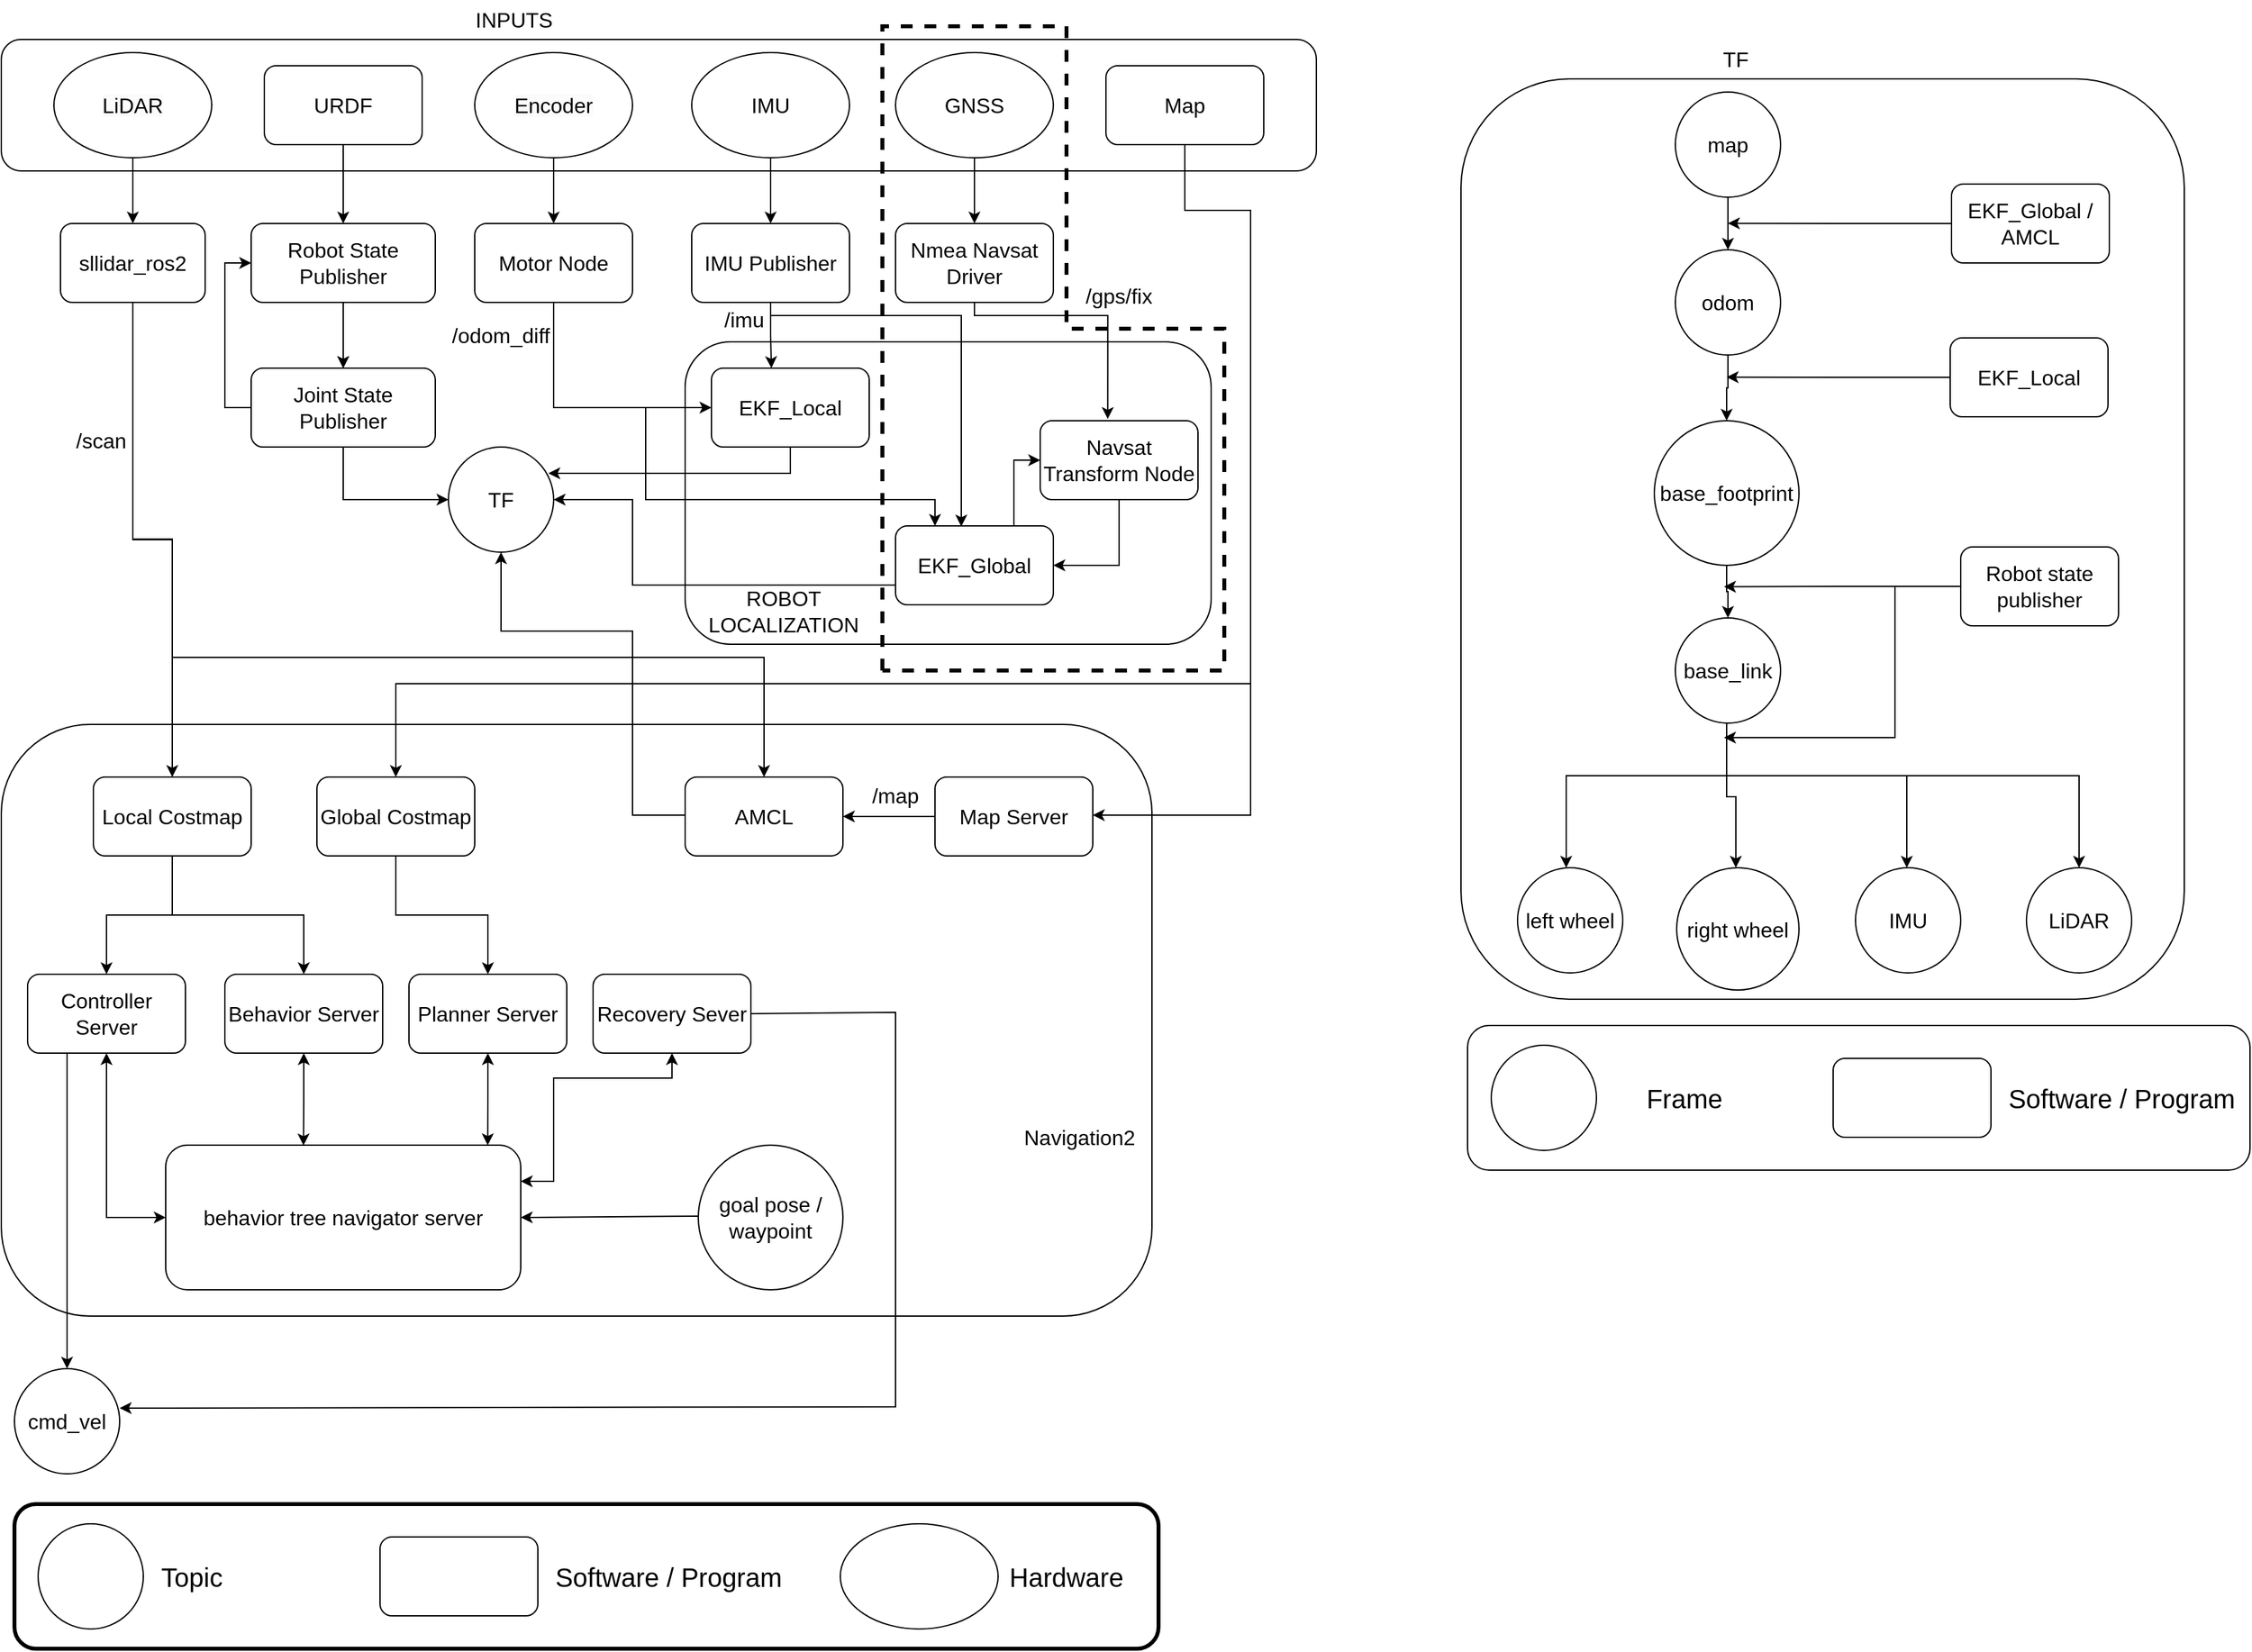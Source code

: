 <mxfile version="26.0.6">
  <diagram name="Page-1" id="9ZxMTc3-ZIYmrqtGS89m">
    <mxGraphModel dx="2924" dy="2244" grid="1" gridSize="10" guides="1" tooltips="1" connect="1" arrows="1" fold="1" page="1" pageScale="1" pageWidth="850" pageHeight="1100" math="0" shadow="0">
      <root>
        <mxCell id="0" />
        <mxCell id="1" parent="0" />
        <mxCell id="K5DJ2QyqGL1iPasBfWRb-60" value="" style="rounded=1;whiteSpace=wrap;html=1;fontSize=16;" parent="1" vertex="1">
          <mxGeometry x="-320" y="-840" width="400" height="230" as="geometry" />
        </mxCell>
        <mxCell id="K5DJ2QyqGL1iPasBfWRb-1" value="" style="rounded=1;whiteSpace=wrap;html=1;fontSize=16;" parent="1" vertex="1">
          <mxGeometry x="-840" y="-1070" width="1000" height="100" as="geometry" />
        </mxCell>
        <mxCell id="K5DJ2QyqGL1iPasBfWRb-70" style="edgeStyle=orthogonalEdgeStyle;rounded=0;orthogonalLoop=1;jettySize=auto;html=1;exitX=0.5;exitY=1;exitDx=0;exitDy=0;entryX=0.5;entryY=0;entryDx=0;entryDy=0;fontSize=16;" parent="1" source="fkIO_1NnW2KMtVDVKhf6-3" target="K5DJ2QyqGL1iPasBfWRb-12" edge="1">
          <mxGeometry relative="1" as="geometry">
            <mxPoint x="-420" y="-990" as="sourcePoint" />
          </mxGeometry>
        </mxCell>
        <mxCell id="K5DJ2QyqGL1iPasBfWRb-5" value="" style="edgeStyle=orthogonalEdgeStyle;rounded=0;orthogonalLoop=1;jettySize=auto;html=1;fontSize=16;exitX=0.5;exitY=1;exitDx=0;exitDy=0;" parent="1" source="fkIO_1NnW2KMtVDVKhf6-2" target="K5DJ2QyqGL1iPasBfWRb-18" edge="1">
          <mxGeometry relative="1" as="geometry">
            <mxPoint x="-255" y="-990" as="sourcePoint" />
          </mxGeometry>
        </mxCell>
        <mxCell id="K5DJ2QyqGL1iPasBfWRb-7" value="" style="edgeStyle=orthogonalEdgeStyle;rounded=0;orthogonalLoop=1;jettySize=auto;html=1;fontSize=16;exitX=0.5;exitY=1;exitDx=0;exitDy=0;" parent="1" source="fkIO_1NnW2KMtVDVKhf6-4" target="K5DJ2QyqGL1iPasBfWRb-24" edge="1">
          <mxGeometry relative="1" as="geometry">
            <mxPoint x="-740" y="-990" as="sourcePoint" />
          </mxGeometry>
        </mxCell>
        <mxCell id="K5DJ2QyqGL1iPasBfWRb-9" value="" style="edgeStyle=orthogonalEdgeStyle;rounded=0;orthogonalLoop=1;jettySize=auto;html=1;fontSize=16;" parent="1" source="K5DJ2QyqGL1iPasBfWRb-10" target="K5DJ2QyqGL1iPasBfWRb-20" edge="1">
          <mxGeometry relative="1" as="geometry" />
        </mxCell>
        <mxCell id="K5DJ2QyqGL1iPasBfWRb-10" value="URDF" style="rounded=1;whiteSpace=wrap;html=1;fontSize=16;" parent="1" vertex="1">
          <mxGeometry x="-640" y="-1050" width="120" height="60" as="geometry" />
        </mxCell>
        <mxCell id="K5DJ2QyqGL1iPasBfWRb-105" style="edgeStyle=orthogonalEdgeStyle;rounded=0;orthogonalLoop=1;jettySize=auto;html=1;exitX=0.5;exitY=1;exitDx=0;exitDy=0;entryX=0;entryY=0.5;entryDx=0;entryDy=0;fontSize=16;" parent="1" source="K5DJ2QyqGL1iPasBfWRb-12" target="K5DJ2QyqGL1iPasBfWRb-14" edge="1">
          <mxGeometry relative="1" as="geometry" />
        </mxCell>
        <mxCell id="K5DJ2QyqGL1iPasBfWRb-106" style="edgeStyle=orthogonalEdgeStyle;rounded=0;orthogonalLoop=1;jettySize=auto;html=1;exitX=0.5;exitY=1;exitDx=0;exitDy=0;entryX=0.25;entryY=0;entryDx=0;entryDy=0;fontSize=16;" parent="1" source="K5DJ2QyqGL1iPasBfWRb-12" target="K5DJ2QyqGL1iPasBfWRb-55" edge="1">
          <mxGeometry relative="1" as="geometry">
            <Array as="points">
              <mxPoint x="-420" y="-790" />
              <mxPoint x="-350" y="-790" />
              <mxPoint x="-350" y="-720" />
              <mxPoint x="-130" y="-720" />
            </Array>
          </mxGeometry>
        </mxCell>
        <mxCell id="K5DJ2QyqGL1iPasBfWRb-12" value="Motor Node" style="whiteSpace=wrap;html=1;rounded=1;fontSize=16;" parent="1" vertex="1">
          <mxGeometry x="-480" y="-930" width="120" height="60" as="geometry" />
        </mxCell>
        <mxCell id="K5DJ2QyqGL1iPasBfWRb-113" style="edgeStyle=orthogonalEdgeStyle;rounded=0;orthogonalLoop=1;jettySize=auto;html=1;exitX=0.5;exitY=1;exitDx=0;exitDy=0;entryX=0.95;entryY=0.25;entryDx=0;entryDy=0;fontSize=16;entryPerimeter=0;" parent="1" source="K5DJ2QyqGL1iPasBfWRb-14" target="fkIO_1NnW2KMtVDVKhf6-6" edge="1">
          <mxGeometry relative="1" as="geometry">
            <mxPoint x="-400" y="-710" as="targetPoint" />
          </mxGeometry>
        </mxCell>
        <mxCell id="K5DJ2QyqGL1iPasBfWRb-14" value="EKF_Local" style="rounded=1;whiteSpace=wrap;html=1;fontSize=16;" parent="1" vertex="1">
          <mxGeometry x="-300" y="-820" width="120" height="60" as="geometry" />
        </mxCell>
        <mxCell id="K5DJ2QyqGL1iPasBfWRb-15" value="INPUTS" style="text;html=1;align=center;verticalAlign=middle;whiteSpace=wrap;rounded=0;fontSize=16;" parent="1" vertex="1">
          <mxGeometry x="-480" y="-1100" width="60" height="30" as="geometry" />
        </mxCell>
        <mxCell id="K5DJ2QyqGL1iPasBfWRb-16" value="ROBOT LOCALIZATION" style="text;html=1;align=center;verticalAlign=middle;whiteSpace=wrap;rounded=0;fontSize=16;" parent="1" vertex="1">
          <mxGeometry x="-330" y="-650" width="170" height="30" as="geometry" />
        </mxCell>
        <mxCell id="K5DJ2QyqGL1iPasBfWRb-103" style="edgeStyle=orthogonalEdgeStyle;rounded=0;orthogonalLoop=1;jettySize=auto;html=1;exitX=0.5;exitY=1;exitDx=0;exitDy=0;entryX=0.419;entryY=0.009;entryDx=0;entryDy=0;fontSize=16;entryPerimeter=0;" parent="1" source="K5DJ2QyqGL1iPasBfWRb-18" target="K5DJ2QyqGL1iPasBfWRb-55" edge="1">
          <mxGeometry relative="1" as="geometry">
            <Array as="points">
              <mxPoint x="-255" y="-860" />
              <mxPoint x="-110" y="-860" />
              <mxPoint x="-110" y="-699" />
            </Array>
          </mxGeometry>
        </mxCell>
        <mxCell id="K5DJ2QyqGL1iPasBfWRb-104" style="edgeStyle=orthogonalEdgeStyle;rounded=0;orthogonalLoop=1;jettySize=auto;html=1;exitX=0.5;exitY=1;exitDx=0;exitDy=0;entryX=0.38;entryY=0;entryDx=0;entryDy=0;entryPerimeter=0;fontSize=16;" parent="1" source="K5DJ2QyqGL1iPasBfWRb-18" target="K5DJ2QyqGL1iPasBfWRb-14" edge="1">
          <mxGeometry relative="1" as="geometry" />
        </mxCell>
        <mxCell id="K5DJ2QyqGL1iPasBfWRb-18" value="IMU Publisher" style="whiteSpace=wrap;html=1;rounded=1;fontSize=16;" parent="1" vertex="1">
          <mxGeometry x="-315" y="-930" width="120" height="60" as="geometry" />
        </mxCell>
        <mxCell id="K5DJ2QyqGL1iPasBfWRb-19" value="" style="edgeStyle=orthogonalEdgeStyle;rounded=0;orthogonalLoop=1;jettySize=auto;html=1;fontSize=16;" parent="1" source="K5DJ2QyqGL1iPasBfWRb-20" target="K5DJ2QyqGL1iPasBfWRb-26" edge="1">
          <mxGeometry relative="1" as="geometry" />
        </mxCell>
        <mxCell id="K5DJ2QyqGL1iPasBfWRb-20" value="Robot State Publisher" style="whiteSpace=wrap;html=1;rounded=1;fontSize=16;" parent="1" vertex="1">
          <mxGeometry x="-650" y="-930" width="140" height="60" as="geometry" />
        </mxCell>
        <mxCell id="K5DJ2QyqGL1iPasBfWRb-21" style="edgeStyle=orthogonalEdgeStyle;rounded=0;orthogonalLoop=1;jettySize=auto;html=1;exitX=0;exitY=0.5;exitDx=0;exitDy=0;entryX=0;entryY=0.5;entryDx=0;entryDy=0;fontSize=16;" parent="1" source="K5DJ2QyqGL1iPasBfWRb-26" target="K5DJ2QyqGL1iPasBfWRb-20" edge="1">
          <mxGeometry relative="1" as="geometry" />
        </mxCell>
        <mxCell id="K5DJ2QyqGL1iPasBfWRb-22" style="edgeStyle=orthogonalEdgeStyle;rounded=0;orthogonalLoop=1;jettySize=auto;html=1;exitX=0.5;exitY=1;exitDx=0;exitDy=0;fontSize=16;" parent="1" source="K5DJ2QyqGL1iPasBfWRb-26" target="K5DJ2QyqGL1iPasBfWRb-26" edge="1">
          <mxGeometry relative="1" as="geometry" />
        </mxCell>
        <mxCell id="K5DJ2QyqGL1iPasBfWRb-24" value="sllidar_ros2" style="whiteSpace=wrap;html=1;rounded=1;fontSize=16;" parent="1" vertex="1">
          <mxGeometry x="-795" y="-930" width="110" height="60" as="geometry" />
        </mxCell>
        <mxCell id="K5DJ2QyqGL1iPasBfWRb-25" value="" style="edgeStyle=orthogonalEdgeStyle;rounded=0;orthogonalLoop=1;jettySize=auto;html=1;entryX=0.5;entryY=0;entryDx=0;entryDy=0;fontSize=16;" parent="1" source="K5DJ2QyqGL1iPasBfWRb-20" target="K5DJ2QyqGL1iPasBfWRb-26" edge="1">
          <mxGeometry relative="1" as="geometry">
            <mxPoint x="-640" y="-900" as="sourcePoint" />
            <mxPoint x="-350" y="-740" as="targetPoint" />
          </mxGeometry>
        </mxCell>
        <mxCell id="K5DJ2QyqGL1iPasBfWRb-112" style="edgeStyle=orthogonalEdgeStyle;rounded=0;orthogonalLoop=1;jettySize=auto;html=1;exitX=0.5;exitY=1;exitDx=0;exitDy=0;entryX=0;entryY=0.5;entryDx=0;entryDy=0;fontSize=16;" parent="1" source="K5DJ2QyqGL1iPasBfWRb-26" target="fkIO_1NnW2KMtVDVKhf6-6" edge="1">
          <mxGeometry relative="1" as="geometry">
            <mxPoint x="-520" y="-710" as="targetPoint" />
          </mxGeometry>
        </mxCell>
        <mxCell id="K5DJ2QyqGL1iPasBfWRb-26" value="Joint State Publisher" style="whiteSpace=wrap;html=1;rounded=1;fontSize=16;" parent="1" vertex="1">
          <mxGeometry x="-650" y="-820" width="140" height="60" as="geometry" />
        </mxCell>
        <mxCell id="K5DJ2QyqGL1iPasBfWRb-59" style="edgeStyle=orthogonalEdgeStyle;rounded=0;orthogonalLoop=1;jettySize=auto;html=1;exitX=0.5;exitY=1;exitDx=0;exitDy=0;entryX=0.5;entryY=0;entryDx=0;entryDy=0;fontSize=16;" parent="1" source="fkIO_1NnW2KMtVDVKhf6-1" target="K5DJ2QyqGL1iPasBfWRb-53" edge="1">
          <mxGeometry relative="1" as="geometry">
            <mxPoint x="-100" y="-990" as="sourcePoint" />
          </mxGeometry>
        </mxCell>
        <mxCell id="K5DJ2QyqGL1iPasBfWRb-102" style="edgeStyle=orthogonalEdgeStyle;rounded=0;orthogonalLoop=1;jettySize=auto;html=1;exitX=0.5;exitY=1;exitDx=0;exitDy=0;entryX=0.428;entryY=-0.022;entryDx=0;entryDy=0;fontSize=16;entryPerimeter=0;" parent="1" source="K5DJ2QyqGL1iPasBfWRb-53" target="K5DJ2QyqGL1iPasBfWRb-54" edge="1">
          <mxGeometry relative="1" as="geometry">
            <Array as="points">
              <mxPoint x="-100" y="-860" />
              <mxPoint x="1" y="-860" />
            </Array>
          </mxGeometry>
        </mxCell>
        <mxCell id="K5DJ2QyqGL1iPasBfWRb-53" value="Nmea Navsat Driver" style="rounded=1;whiteSpace=wrap;html=1;fontSize=16;" parent="1" vertex="1">
          <mxGeometry x="-160" y="-930" width="120" height="60" as="geometry" />
        </mxCell>
        <mxCell id="K5DJ2QyqGL1iPasBfWRb-63" style="edgeStyle=orthogonalEdgeStyle;rounded=0;orthogonalLoop=1;jettySize=auto;html=1;exitX=0.5;exitY=1;exitDx=0;exitDy=0;entryX=1;entryY=0.5;entryDx=0;entryDy=0;fontSize=16;" parent="1" source="K5DJ2QyqGL1iPasBfWRb-54" target="K5DJ2QyqGL1iPasBfWRb-55" edge="1">
          <mxGeometry relative="1" as="geometry" />
        </mxCell>
        <mxCell id="K5DJ2QyqGL1iPasBfWRb-54" value="Navsat Transform Node" style="rounded=1;whiteSpace=wrap;html=1;fontSize=16;" parent="1" vertex="1">
          <mxGeometry x="-50" y="-780" width="120" height="60" as="geometry" />
        </mxCell>
        <mxCell id="K5DJ2QyqGL1iPasBfWRb-67" style="edgeStyle=orthogonalEdgeStyle;rounded=0;orthogonalLoop=1;jettySize=auto;html=1;exitX=0.75;exitY=0;exitDx=0;exitDy=0;entryX=0;entryY=0.5;entryDx=0;entryDy=0;fontSize=16;" parent="1" source="K5DJ2QyqGL1iPasBfWRb-55" target="K5DJ2QyqGL1iPasBfWRb-54" edge="1">
          <mxGeometry relative="1" as="geometry" />
        </mxCell>
        <mxCell id="K5DJ2QyqGL1iPasBfWRb-145" style="edgeStyle=orthogonalEdgeStyle;rounded=0;orthogonalLoop=1;jettySize=auto;html=1;exitX=0;exitY=0.75;exitDx=0;exitDy=0;entryX=1;entryY=0.5;entryDx=0;entryDy=0;" parent="1" source="K5DJ2QyqGL1iPasBfWRb-55" target="fkIO_1NnW2KMtVDVKhf6-6" edge="1">
          <mxGeometry relative="1" as="geometry">
            <mxPoint x="-400" y="-695" as="targetPoint" />
            <Array as="points">
              <mxPoint x="-360" y="-655" />
              <mxPoint x="-360" y="-720" />
            </Array>
          </mxGeometry>
        </mxCell>
        <mxCell id="K5DJ2QyqGL1iPasBfWRb-55" value="EKF_Global" style="rounded=1;whiteSpace=wrap;html=1;fontSize=16;" parent="1" vertex="1">
          <mxGeometry x="-160" y="-700" width="120" height="60" as="geometry" />
        </mxCell>
        <mxCell id="K5DJ2QyqGL1iPasBfWRb-84" value="" style="rounded=1;whiteSpace=wrap;html=1;fontSize=16;" parent="1" vertex="1">
          <mxGeometry x="-840" y="-549" width="875" height="450" as="geometry" />
        </mxCell>
        <mxCell id="K5DJ2QyqGL1iPasBfWRb-85" value="" style="rounded=1;whiteSpace=wrap;html=1;fontSize=16;" parent="1" vertex="1">
          <mxGeometry x="270" y="-1040" width="550" height="700" as="geometry" />
        </mxCell>
        <mxCell id="K5DJ2QyqGL1iPasBfWRb-86" value="TF" style="text;html=1;align=center;verticalAlign=middle;whiteSpace=wrap;rounded=0;fontSize=16;" parent="1" vertex="1">
          <mxGeometry x="449" y="-1070" width="60" height="30" as="geometry" />
        </mxCell>
        <mxCell id="K5DJ2QyqGL1iPasBfWRb-87" value="" style="edgeStyle=orthogonalEdgeStyle;rounded=0;orthogonalLoop=1;jettySize=auto;html=1;fontSize=16;fillColor=#f8cecc;strokeColor=default;strokeWidth=1;exitX=0.5;exitY=1;exitDx=0;exitDy=0;entryX=0.5;entryY=0;entryDx=0;entryDy=0;" parent="1" source="fkIO_1NnW2KMtVDVKhf6-38" target="fkIO_1NnW2KMtVDVKhf6-44" edge="1">
          <mxGeometry relative="1" as="geometry">
            <mxPoint x="472" y="-970" as="sourcePoint" />
            <mxPoint x="472" y="-890" as="targetPoint" />
          </mxGeometry>
        </mxCell>
        <mxCell id="K5DJ2QyqGL1iPasBfWRb-89" value="" style="edgeStyle=orthogonalEdgeStyle;rounded=0;orthogonalLoop=1;jettySize=auto;html=1;fontSize=16;exitX=0.5;exitY=1;exitDx=0;exitDy=0;entryX=0.5;entryY=0;entryDx=0;entryDy=0;" parent="1" source="fkIO_1NnW2KMtVDVKhf6-44" target="fkIO_1NnW2KMtVDVKhf6-43" edge="1">
          <mxGeometry relative="1" as="geometry">
            <mxPoint x="472" y="-830" as="sourcePoint" />
            <mxPoint x="472" y="-750" as="targetPoint" />
          </mxGeometry>
        </mxCell>
        <mxCell id="K5DJ2QyqGL1iPasBfWRb-91" value="" style="edgeStyle=orthogonalEdgeStyle;rounded=0;orthogonalLoop=1;jettySize=auto;html=1;fontSize=16;exitX=0.5;exitY=1;exitDx=0;exitDy=0;" parent="1" source="fkIO_1NnW2KMtVDVKhf6-43" target="fkIO_1NnW2KMtVDVKhf6-42" edge="1">
          <mxGeometry relative="1" as="geometry">
            <mxPoint x="472" y="-690" as="sourcePoint" />
            <mxPoint x="472" y="-610" as="targetPoint" />
          </mxGeometry>
        </mxCell>
        <mxCell id="K5DJ2QyqGL1iPasBfWRb-93" style="edgeStyle=orthogonalEdgeStyle;rounded=0;orthogonalLoop=1;jettySize=auto;html=1;exitX=0.5;exitY=1;exitDx=0;exitDy=0;entryX=0.5;entryY=0;entryDx=0;entryDy=0;fontSize=16;" parent="1" edge="1">
          <mxGeometry relative="1" as="geometry">
            <mxPoint x="472" y="-550" as="sourcePoint" />
            <mxPoint x="479" y="-440" as="targetPoint" />
            <Array as="points">
              <mxPoint x="472" y="-494" />
              <mxPoint x="479" y="-494" />
            </Array>
          </mxGeometry>
        </mxCell>
        <mxCell id="K5DJ2QyqGL1iPasBfWRb-94" style="edgeStyle=orthogonalEdgeStyle;rounded=0;orthogonalLoop=1;jettySize=auto;html=1;exitX=0.5;exitY=1;exitDx=0;exitDy=0;entryX=0.5;entryY=0;entryDx=0;entryDy=0;fontSize=16;" parent="1" edge="1">
          <mxGeometry relative="1" as="geometry">
            <mxPoint x="472" y="-550" as="sourcePoint" />
            <mxPoint x="350" y="-440" as="targetPoint" />
            <Array as="points">
              <mxPoint x="472" y="-510" />
              <mxPoint x="350" y="-510" />
            </Array>
          </mxGeometry>
        </mxCell>
        <mxCell id="K5DJ2QyqGL1iPasBfWRb-95" style="edgeStyle=orthogonalEdgeStyle;rounded=0;orthogonalLoop=1;jettySize=auto;html=1;exitX=0.5;exitY=1;exitDx=0;exitDy=0;entryX=0.5;entryY=0;entryDx=0;entryDy=0;fontSize=16;" parent="1" edge="1">
          <mxGeometry relative="1" as="geometry">
            <mxPoint x="472" y="-550" as="sourcePoint" />
            <mxPoint x="609" y="-440" as="targetPoint" />
            <Array as="points">
              <mxPoint x="472" y="-510" />
              <mxPoint x="609" y="-510" />
            </Array>
          </mxGeometry>
        </mxCell>
        <mxCell id="K5DJ2QyqGL1iPasBfWRb-96" style="edgeStyle=orthogonalEdgeStyle;rounded=0;orthogonalLoop=1;jettySize=auto;html=1;exitX=0.5;exitY=1;exitDx=0;exitDy=0;entryX=0.5;entryY=0;entryDx=0;entryDy=0;fontSize=16;" parent="1" edge="1">
          <mxGeometry relative="1" as="geometry">
            <mxPoint x="472" y="-550" as="sourcePoint" />
            <mxPoint x="740" y="-440" as="targetPoint" />
            <Array as="points">
              <mxPoint x="472" y="-510" />
              <mxPoint x="740" y="-510" />
            </Array>
          </mxGeometry>
        </mxCell>
        <mxCell id="K5DJ2QyqGL1iPasBfWRb-132" style="edgeStyle=orthogonalEdgeStyle;rounded=0;orthogonalLoop=1;jettySize=auto;html=1;exitX=0.5;exitY=1;exitDx=0;exitDy=0;entryX=0.5;entryY=0;entryDx=0;entryDy=0;" parent="1" source="K5DJ2QyqGL1iPasBfWRb-117" target="K5DJ2QyqGL1iPasBfWRb-125" edge="1">
          <mxGeometry relative="1" as="geometry" />
        </mxCell>
        <mxCell id="K5DJ2QyqGL1iPasBfWRb-117" value="Global Costmap" style="rounded=1;whiteSpace=wrap;html=1;fontSize=16;" parent="1" vertex="1">
          <mxGeometry x="-600" y="-509" width="120" height="60" as="geometry" />
        </mxCell>
        <mxCell id="K5DJ2QyqGL1iPasBfWRb-130" style="edgeStyle=orthogonalEdgeStyle;rounded=0;orthogonalLoop=1;jettySize=auto;html=1;exitX=0.5;exitY=1;exitDx=0;exitDy=0;entryX=0.5;entryY=0;entryDx=0;entryDy=0;" parent="1" source="K5DJ2QyqGL1iPasBfWRb-118" target="K5DJ2QyqGL1iPasBfWRb-127" edge="1">
          <mxGeometry relative="1" as="geometry" />
        </mxCell>
        <mxCell id="K5DJ2QyqGL1iPasBfWRb-131" style="edgeStyle=orthogonalEdgeStyle;rounded=0;orthogonalLoop=1;jettySize=auto;html=1;exitX=0.5;exitY=1;exitDx=0;exitDy=0;entryX=0.5;entryY=0;entryDx=0;entryDy=0;" parent="1" source="K5DJ2QyqGL1iPasBfWRb-118" target="K5DJ2QyqGL1iPasBfWRb-126" edge="1">
          <mxGeometry relative="1" as="geometry" />
        </mxCell>
        <mxCell id="K5DJ2QyqGL1iPasBfWRb-118" value="Local Costmap" style="rounded=1;whiteSpace=wrap;html=1;fontSize=16;" parent="1" vertex="1">
          <mxGeometry x="-770" y="-509" width="120" height="60" as="geometry" />
        </mxCell>
        <mxCell id="K5DJ2QyqGL1iPasBfWRb-120" style="edgeStyle=orthogonalEdgeStyle;rounded=0;orthogonalLoop=1;jettySize=auto;html=1;exitX=0.5;exitY=1;exitDx=0;exitDy=0;entryX=0.5;entryY=0;entryDx=0;entryDy=0;fontSize=16;" parent="1" source="K5DJ2QyqGL1iPasBfWRb-119" target="K5DJ2QyqGL1iPasBfWRb-117" edge="1">
          <mxGeometry relative="1" as="geometry">
            <Array as="points">
              <mxPoint x="60" y="-940" />
              <mxPoint x="110" y="-940" />
              <mxPoint x="110" y="-580" />
              <mxPoint x="-540" y="-580" />
            </Array>
          </mxGeometry>
        </mxCell>
        <mxCell id="K5DJ2QyqGL1iPasBfWRb-141" style="edgeStyle=orthogonalEdgeStyle;rounded=0;orthogonalLoop=1;jettySize=auto;html=1;exitX=0.5;exitY=1;exitDx=0;exitDy=0;" parent="1" source="K5DJ2QyqGL1iPasBfWRb-119" target="fkIO_1NnW2KMtVDVKhf6-12" edge="1">
          <mxGeometry relative="1" as="geometry">
            <Array as="points">
              <mxPoint x="60" y="-940" />
              <mxPoint x="110" y="-940" />
              <mxPoint x="110" y="-480" />
            </Array>
            <mxPoint x="-50" y="-480" as="targetPoint" />
          </mxGeometry>
        </mxCell>
        <mxCell id="K5DJ2QyqGL1iPasBfWRb-119" value="Map" style="rounded=1;whiteSpace=wrap;html=1;fontSize=16;" parent="1" vertex="1">
          <mxGeometry y="-1050" width="120" height="60" as="geometry" />
        </mxCell>
        <mxCell id="K5DJ2QyqGL1iPasBfWRb-23" style="edgeStyle=orthogonalEdgeStyle;rounded=0;orthogonalLoop=1;jettySize=auto;html=1;exitX=0.5;exitY=1;exitDx=0;exitDy=0;entryX=0.5;entryY=0;entryDx=0;entryDy=0;fontSize=16;" parent="1" source="K5DJ2QyqGL1iPasBfWRb-24" target="K5DJ2QyqGL1iPasBfWRb-118" edge="1">
          <mxGeometry relative="1" as="geometry">
            <mxPoint x="-740" y="-710" as="targetPoint" />
          </mxGeometry>
        </mxCell>
        <mxCell id="K5DJ2QyqGL1iPasBfWRb-139" style="edgeStyle=orthogonalEdgeStyle;rounded=0;orthogonalLoop=1;jettySize=auto;html=1;exitX=0;exitY=0.5;exitDx=0;exitDy=0;entryX=1;entryY=0.5;entryDx=0;entryDy=0;" parent="1" target="K5DJ2QyqGL1iPasBfWRb-128" edge="1">
          <mxGeometry relative="1" as="geometry">
            <mxPoint x="-310" y="-175" as="sourcePoint" />
          </mxGeometry>
        </mxCell>
        <mxCell id="K5DJ2QyqGL1iPasBfWRb-136" style="edgeStyle=orthogonalEdgeStyle;rounded=0;orthogonalLoop=1;jettySize=auto;html=1;exitX=0.5;exitY=1;exitDx=0;exitDy=0;entryX=1;entryY=0.25;entryDx=0;entryDy=0;startArrow=classic;startFill=1;" parent="1" source="K5DJ2QyqGL1iPasBfWRb-124" target="K5DJ2QyqGL1iPasBfWRb-128" edge="1">
          <mxGeometry relative="1" as="geometry">
            <Array as="points">
              <mxPoint x="-330" y="-280" />
              <mxPoint x="-420" y="-280" />
              <mxPoint x="-420" y="-202" />
            </Array>
          </mxGeometry>
        </mxCell>
        <mxCell id="K5DJ2QyqGL1iPasBfWRb-124" value="Recovery Sever" style="rounded=1;whiteSpace=wrap;html=1;fontSize=16;" parent="1" vertex="1">
          <mxGeometry x="-390" y="-359" width="120" height="60" as="geometry" />
        </mxCell>
        <mxCell id="K5DJ2QyqGL1iPasBfWRb-133" style="edgeStyle=orthogonalEdgeStyle;rounded=0;orthogonalLoop=1;jettySize=auto;html=1;exitX=0.5;exitY=1;exitDx=0;exitDy=0;entryX=0.907;entryY=0.001;entryDx=0;entryDy=0;entryPerimeter=0;startArrow=classic;startFill=1;" parent="1" source="K5DJ2QyqGL1iPasBfWRb-125" target="K5DJ2QyqGL1iPasBfWRb-128" edge="1">
          <mxGeometry relative="1" as="geometry" />
        </mxCell>
        <mxCell id="K5DJ2QyqGL1iPasBfWRb-125" value="Planner S&lt;span style=&quot;background-color: transparent; color: light-dark(rgb(0, 0, 0), rgb(255, 255, 255));&quot;&gt;erver&lt;/span&gt;" style="rounded=1;whiteSpace=wrap;html=1;fontSize=16;" parent="1" vertex="1">
          <mxGeometry x="-530" y="-359" width="120" height="60" as="geometry" />
        </mxCell>
        <mxCell id="K5DJ2QyqGL1iPasBfWRb-134" style="edgeStyle=orthogonalEdgeStyle;rounded=0;orthogonalLoop=1;jettySize=auto;html=1;exitX=0.5;exitY=1;exitDx=0;exitDy=0;entryX=0.388;entryY=0.002;entryDx=0;entryDy=0;entryPerimeter=0;startArrow=classic;startFill=1;" parent="1" source="K5DJ2QyqGL1iPasBfWRb-126" target="K5DJ2QyqGL1iPasBfWRb-128" edge="1">
          <mxGeometry relative="1" as="geometry" />
        </mxCell>
        <mxCell id="K5DJ2QyqGL1iPasBfWRb-126" value="Behavior Server" style="rounded=1;whiteSpace=wrap;html=1;fontSize=16;" parent="1" vertex="1">
          <mxGeometry x="-670" y="-359" width="120" height="60" as="geometry" />
        </mxCell>
        <mxCell id="K5DJ2QyqGL1iPasBfWRb-135" style="edgeStyle=orthogonalEdgeStyle;rounded=0;orthogonalLoop=1;jettySize=auto;html=1;exitX=0.5;exitY=1;exitDx=0;exitDy=0;entryX=0;entryY=0.5;entryDx=0;entryDy=0;startArrow=classic;startFill=1;" parent="1" source="K5DJ2QyqGL1iPasBfWRb-127" target="K5DJ2QyqGL1iPasBfWRb-128" edge="1">
          <mxGeometry relative="1" as="geometry" />
        </mxCell>
        <mxCell id="K5DJ2QyqGL1iPasBfWRb-138" style="edgeStyle=orthogonalEdgeStyle;rounded=0;orthogonalLoop=1;jettySize=auto;html=1;exitX=0.25;exitY=1;exitDx=0;exitDy=0;entryX=0.5;entryY=0;entryDx=0;entryDy=0;" parent="1" source="K5DJ2QyqGL1iPasBfWRb-127" target="fkIO_1NnW2KMtVDVKhf6-5" edge="1">
          <mxGeometry relative="1" as="geometry">
            <Array as="points" />
            <mxPoint x="-790" y="-60" as="targetPoint" />
          </mxGeometry>
        </mxCell>
        <mxCell id="K5DJ2QyqGL1iPasBfWRb-127" value="Controller Server" style="rounded=1;whiteSpace=wrap;html=1;fontSize=16;" parent="1" vertex="1">
          <mxGeometry x="-820" y="-359" width="120" height="60" as="geometry" />
        </mxCell>
        <mxCell id="K5DJ2QyqGL1iPasBfWRb-128" value="behavior tree navigator server" style="rounded=1;whiteSpace=wrap;html=1;fontSize=16;" parent="1" vertex="1">
          <mxGeometry x="-715" y="-229" width="270" height="110" as="geometry" />
        </mxCell>
        <mxCell id="K5DJ2QyqGL1iPasBfWRb-143" style="edgeStyle=orthogonalEdgeStyle;rounded=0;orthogonalLoop=1;jettySize=auto;html=1;exitX=0;exitY=0.5;exitDx=0;exitDy=0;entryX=0.5;entryY=1;entryDx=0;entryDy=0;strokeColor=default;strokeWidth=1;" parent="1" source="K5DJ2QyqGL1iPasBfWRb-140" target="fkIO_1NnW2KMtVDVKhf6-6" edge="1">
          <mxGeometry relative="1" as="geometry">
            <Array as="points">
              <mxPoint x="-360" y="-480" />
              <mxPoint x="-360" y="-620" />
              <mxPoint x="-460" y="-620" />
            </Array>
            <mxPoint x="-460" y="-680" as="targetPoint" />
          </mxGeometry>
        </mxCell>
        <mxCell id="K5DJ2QyqGL1iPasBfWRb-140" value="AMCL" style="rounded=1;whiteSpace=wrap;html=1;fontSize=16;" parent="1" vertex="1">
          <mxGeometry x="-320" y="-509" width="120" height="60" as="geometry" />
        </mxCell>
        <mxCell id="K5DJ2QyqGL1iPasBfWRb-142" style="edgeStyle=orthogonalEdgeStyle;rounded=0;orthogonalLoop=1;jettySize=auto;html=1;exitX=0.5;exitY=1;exitDx=0;exitDy=0;entryX=0.5;entryY=0;entryDx=0;entryDy=0;" parent="1" source="K5DJ2QyqGL1iPasBfWRb-24" target="K5DJ2QyqGL1iPasBfWRb-140" edge="1">
          <mxGeometry relative="1" as="geometry">
            <Array as="points">
              <mxPoint x="-740" y="-690" />
              <mxPoint x="-710" y="-690" />
              <mxPoint x="-710" y="-600" />
              <mxPoint x="-260" y="-600" />
            </Array>
          </mxGeometry>
        </mxCell>
        <mxCell id="K5DJ2QyqGL1iPasBfWRb-146" value="" style="endArrow=none;dashed=1;html=1;rounded=0;strokeWidth=3;" parent="1" edge="1">
          <mxGeometry width="50" height="50" relative="1" as="geometry">
            <mxPoint x="-170" y="-590" as="sourcePoint" />
            <mxPoint x="-170" y="-590" as="targetPoint" />
            <Array as="points">
              <mxPoint x="-170" y="-740" />
              <mxPoint x="-170" y="-1080" />
              <mxPoint x="-30" y="-1080" />
              <mxPoint x="-30" y="-850" />
              <mxPoint x="90" y="-850" />
              <mxPoint x="90" y="-590" />
            </Array>
          </mxGeometry>
        </mxCell>
        <mxCell id="5oHQnFIC7V8zJsHM4A3x-1" style="edgeStyle=orthogonalEdgeStyle;rounded=0;orthogonalLoop=1;jettySize=auto;html=1;exitX=0;exitY=0.5;exitDx=0;exitDy=0;" parent="1" source="K5DJ2QyqGL1iPasBfWRb-147" edge="1">
          <mxGeometry relative="1" as="geometry">
            <mxPoint x="473" y="-930.143" as="targetPoint" />
          </mxGeometry>
        </mxCell>
        <mxCell id="K5DJ2QyqGL1iPasBfWRb-147" value="EKF_Global /&lt;div&gt;AMCL&lt;/div&gt;" style="rounded=1;whiteSpace=wrap;html=1;fontSize=16;" parent="1" vertex="1">
          <mxGeometry x="643" y="-960" width="120" height="60" as="geometry" />
        </mxCell>
        <mxCell id="5oHQnFIC7V8zJsHM4A3x-2" style="edgeStyle=orthogonalEdgeStyle;rounded=0;orthogonalLoop=1;jettySize=auto;html=1;exitX=0;exitY=0.5;exitDx=0;exitDy=0;" parent="1" source="K5DJ2QyqGL1iPasBfWRb-148" edge="1">
          <mxGeometry relative="1" as="geometry">
            <mxPoint x="472" y="-813.143" as="targetPoint" />
          </mxGeometry>
        </mxCell>
        <mxCell id="K5DJ2QyqGL1iPasBfWRb-148" value="EKF_Local" style="rounded=1;whiteSpace=wrap;html=1;fontSize=16;" parent="1" vertex="1">
          <mxGeometry x="642" y="-843" width="120" height="60" as="geometry" />
        </mxCell>
        <mxCell id="K5DJ2QyqGL1iPasBfWRb-153" style="edgeStyle=orthogonalEdgeStyle;rounded=0;orthogonalLoop=1;jettySize=auto;html=1;exitX=0;exitY=0.5;exitDx=0;exitDy=0;" parent="1" source="K5DJ2QyqGL1iPasBfWRb-149" edge="1">
          <mxGeometry relative="1" as="geometry">
            <mxPoint x="470" y="-653.75" as="targetPoint" />
          </mxGeometry>
        </mxCell>
        <mxCell id="K5DJ2QyqGL1iPasBfWRb-154" style="edgeStyle=orthogonalEdgeStyle;rounded=0;orthogonalLoop=1;jettySize=auto;html=1;exitX=0;exitY=0.5;exitDx=0;exitDy=0;" parent="1" source="K5DJ2QyqGL1iPasBfWRb-149" edge="1">
          <mxGeometry relative="1" as="geometry">
            <mxPoint x="470" y="-539.0" as="targetPoint" />
            <Array as="points">
              <mxPoint x="600" y="-654" />
              <mxPoint x="600" y="-539" />
            </Array>
          </mxGeometry>
        </mxCell>
        <mxCell id="K5DJ2QyqGL1iPasBfWRb-149" value="Robot state publisher" style="rounded=1;whiteSpace=wrap;html=1;fontSize=16;" parent="1" vertex="1">
          <mxGeometry x="650" y="-684" width="120" height="60" as="geometry" />
        </mxCell>
        <mxCell id="Lqi8G9-BFTlNfhmi8exw-1" value="" style="endArrow=classic;html=1;rounded=0;exitX=1;exitY=0.5;exitDx=0;exitDy=0;entryX=1;entryY=0.375;entryDx=0;entryDy=0;entryPerimeter=0;" parent="1" source="K5DJ2QyqGL1iPasBfWRb-124" target="fkIO_1NnW2KMtVDVKhf6-5" edge="1">
          <mxGeometry width="50" height="50" relative="1" as="geometry">
            <mxPoint x="-30" y="-490" as="sourcePoint" />
            <mxPoint x="-730" y="-30" as="targetPoint" />
            <Array as="points">
              <mxPoint x="-160" y="-330" />
              <mxPoint x="-160" y="-30" />
            </Array>
          </mxGeometry>
        </mxCell>
        <mxCell id="Lqi8G9-BFTlNfhmi8exw-2" value="&lt;font style=&quot;font-size: 16px;&quot;&gt;Navigation2&lt;/font&gt;" style="text;html=1;align=center;verticalAlign=middle;whiteSpace=wrap;rounded=0;" parent="1" vertex="1">
          <mxGeometry x="-50" y="-250" width="60" height="30" as="geometry" />
        </mxCell>
        <mxCell id="fkIO_1NnW2KMtVDVKhf6-1" value="&lt;span style=&quot;font-size: 16px;&quot;&gt;GNSS&lt;/span&gt;" style="ellipse;whiteSpace=wrap;html=1;" parent="1" vertex="1">
          <mxGeometry x="-160" y="-1060" width="120" height="80" as="geometry" />
        </mxCell>
        <mxCell id="fkIO_1NnW2KMtVDVKhf6-2" value="&lt;span style=&quot;font-size: 16px;&quot;&gt;IMU&lt;/span&gt;" style="ellipse;whiteSpace=wrap;html=1;" parent="1" vertex="1">
          <mxGeometry x="-315" y="-1060" width="120" height="80" as="geometry" />
        </mxCell>
        <mxCell id="fkIO_1NnW2KMtVDVKhf6-3" value="&lt;span style=&quot;color: rgb(0, 0, 0); font-family: Helvetica; font-size: 16px; font-style: normal; font-variant-ligatures: normal; font-variant-caps: normal; font-weight: 400; letter-spacing: normal; orphans: 2; text-align: center; text-indent: 0px; text-transform: none; widows: 2; word-spacing: 0px; -webkit-text-stroke-width: 0px; white-space: normal; background-color: rgb(251, 251, 251); text-decoration-thickness: initial; text-decoration-style: initial; text-decoration-color: initial; float: none; display: inline !important;&quot;&gt;Encoder&lt;/span&gt;" style="ellipse;whiteSpace=wrap;html=1;" parent="1" vertex="1">
          <mxGeometry x="-480" y="-1060" width="120" height="80" as="geometry" />
        </mxCell>
        <mxCell id="fkIO_1NnW2KMtVDVKhf6-4" value="&lt;span style=&quot;color: rgb(0, 0, 0); font-family: Helvetica; font-size: 16px; font-style: normal; font-variant-ligatures: normal; font-variant-caps: normal; font-weight: 400; letter-spacing: normal; orphans: 2; text-align: center; text-indent: 0px; text-transform: none; widows: 2; word-spacing: 0px; -webkit-text-stroke-width: 0px; white-space: normal; background-color: rgb(251, 251, 251); text-decoration-thickness: initial; text-decoration-style: initial; text-decoration-color: initial; float: none; display: inline !important;&quot;&gt;LiDAR&lt;/span&gt;" style="ellipse;whiteSpace=wrap;html=1;" parent="1" vertex="1">
          <mxGeometry x="-800" y="-1060" width="120" height="80" as="geometry" />
        </mxCell>
        <mxCell id="fkIO_1NnW2KMtVDVKhf6-5" value="&lt;span style=&quot;font-size: 16px;&quot;&gt;cmd_vel&lt;/span&gt;" style="ellipse;whiteSpace=wrap;html=1;aspect=fixed;" parent="1" vertex="1">
          <mxGeometry x="-830" y="-59" width="80" height="80" as="geometry" />
        </mxCell>
        <mxCell id="fkIO_1NnW2KMtVDVKhf6-6" value="&lt;span style=&quot;font-size: 16px;&quot;&gt;TF&lt;/span&gt;" style="ellipse;whiteSpace=wrap;html=1;aspect=fixed;" parent="1" vertex="1">
          <mxGeometry x="-500" y="-760" width="80" height="80" as="geometry" />
        </mxCell>
        <mxCell id="fkIO_1NnW2KMtVDVKhf6-7" value="&lt;font style=&quot;font-size: 16px;&quot;&gt;/scan&lt;/font&gt;" style="text;html=1;align=center;verticalAlign=middle;whiteSpace=wrap;rounded=0;" parent="1" vertex="1">
          <mxGeometry x="-794" y="-780" width="60" height="30" as="geometry" />
        </mxCell>
        <mxCell id="fkIO_1NnW2KMtVDVKhf6-8" value="&lt;font style=&quot;font-size: 16px;&quot;&gt;/imu&lt;/font&gt;" style="text;html=1;align=center;verticalAlign=middle;whiteSpace=wrap;rounded=0;" parent="1" vertex="1">
          <mxGeometry x="-305" y="-872" width="60" height="30" as="geometry" />
        </mxCell>
        <mxCell id="fkIO_1NnW2KMtVDVKhf6-9" value="&lt;font style=&quot;font-size: 16px;&quot;&gt;/odom_diff&lt;/font&gt;" style="text;html=1;align=center;verticalAlign=middle;whiteSpace=wrap;rounded=0;" parent="1" vertex="1">
          <mxGeometry x="-505" y="-860" width="90" height="30" as="geometry" />
        </mxCell>
        <mxCell id="fkIO_1NnW2KMtVDVKhf6-11" value="&lt;font style=&quot;font-size: 16px;&quot;&gt;/gps/fix&lt;/font&gt;" style="text;html=1;align=center;verticalAlign=middle;whiteSpace=wrap;rounded=0;" parent="1" vertex="1">
          <mxGeometry x="-20" y="-890" width="60" height="30" as="geometry" />
        </mxCell>
        <mxCell id="fkIO_1NnW2KMtVDVKhf6-13" style="edgeStyle=orthogonalEdgeStyle;rounded=0;orthogonalLoop=1;jettySize=auto;html=1;exitX=0;exitY=0.5;exitDx=0;exitDy=0;entryX=1;entryY=0.5;entryDx=0;entryDy=0;" parent="1" source="fkIO_1NnW2KMtVDVKhf6-12" target="K5DJ2QyqGL1iPasBfWRb-140" edge="1">
          <mxGeometry relative="1" as="geometry" />
        </mxCell>
        <mxCell id="fkIO_1NnW2KMtVDVKhf6-12" value="&lt;font style=&quot;font-size: 16px;&quot;&gt;Map Server&lt;/font&gt;" style="rounded=1;whiteSpace=wrap;html=1;" parent="1" vertex="1">
          <mxGeometry x="-130" y="-509" width="120" height="60" as="geometry" />
        </mxCell>
        <mxCell id="fkIO_1NnW2KMtVDVKhf6-14" value="&lt;font style=&quot;font-size: 16px;&quot;&gt;/map&lt;/font&gt;" style="text;html=1;align=center;verticalAlign=middle;whiteSpace=wrap;rounded=0;" parent="1" vertex="1">
          <mxGeometry x="-190" y="-510" width="60" height="30" as="geometry" />
        </mxCell>
        <mxCell id="fkIO_1NnW2KMtVDVKhf6-15" value="&lt;span style=&quot;font-size: 16px;&quot;&gt;goal pose /&lt;/span&gt;&lt;div style=&quot;font-size: 16px;&quot;&gt;waypoint&lt;/div&gt;" style="ellipse;whiteSpace=wrap;html=1;aspect=fixed;" parent="1" vertex="1">
          <mxGeometry x="-310" y="-229" width="110" height="110" as="geometry" />
        </mxCell>
        <mxCell id="fkIO_1NnW2KMtVDVKhf6-23" value="" style="rounded=1;whiteSpace=wrap;html=1;strokeWidth=3;" parent="1" vertex="1">
          <mxGeometry x="-830" y="44" width="870" height="110" as="geometry" />
        </mxCell>
        <mxCell id="fkIO_1NnW2KMtVDVKhf6-24" value="" style="ellipse;whiteSpace=wrap;html=1;rounded=1;fontSize=16;" parent="1" vertex="1">
          <mxGeometry x="-812" y="59" width="80" height="80" as="geometry" />
        </mxCell>
        <mxCell id="fkIO_1NnW2KMtVDVKhf6-25" value="&lt;span style=&quot;font-size: 20px;&quot;&gt;Topic&lt;/span&gt;" style="text;html=1;align=center;verticalAlign=middle;whiteSpace=wrap;rounded=0;fontSize=16;" parent="1" vertex="1">
          <mxGeometry x="-750" y="84" width="110" height="30" as="geometry" />
        </mxCell>
        <mxCell id="fkIO_1NnW2KMtVDVKhf6-26" value="" style="rounded=1;whiteSpace=wrap;html=1;fontSize=16;" parent="1" vertex="1">
          <mxGeometry x="-552" y="69" width="120" height="60" as="geometry" />
        </mxCell>
        <mxCell id="fkIO_1NnW2KMtVDVKhf6-27" value="&lt;font style=&quot;font-size: 20px;&quot;&gt;Software / Program&lt;/font&gt;" style="text;html=1;align=center;verticalAlign=middle;whiteSpace=wrap;rounded=0;fontSize=16;" parent="1" vertex="1">
          <mxGeometry x="-420" y="84" width="175" height="30" as="geometry" />
        </mxCell>
        <mxCell id="fkIO_1NnW2KMtVDVKhf6-28" value="" style="ellipse;whiteSpace=wrap;html=1;" parent="1" vertex="1">
          <mxGeometry x="-202" y="59" width="120" height="80" as="geometry" />
        </mxCell>
        <mxCell id="fkIO_1NnW2KMtVDVKhf6-29" value="&lt;span style=&quot;font-size: 20px;&quot;&gt;Hardware&lt;/span&gt;" style="text;html=1;align=center;verticalAlign=middle;whiteSpace=wrap;rounded=0;fontSize=16;" parent="1" vertex="1">
          <mxGeometry x="-75" y="84" width="90" height="30" as="geometry" />
        </mxCell>
        <mxCell id="fkIO_1NnW2KMtVDVKhf6-30" value="" style="rounded=1;whiteSpace=wrap;html=1;" parent="1" vertex="1">
          <mxGeometry x="275" y="-320" width="595" height="110" as="geometry" />
        </mxCell>
        <mxCell id="fkIO_1NnW2KMtVDVKhf6-31" value="" style="ellipse;whiteSpace=wrap;html=1;rounded=1;fontSize=16;" parent="1" vertex="1">
          <mxGeometry x="293" y="-305" width="80" height="80" as="geometry" />
        </mxCell>
        <mxCell id="fkIO_1NnW2KMtVDVKhf6-32" value="&lt;span style=&quot;font-size: 20px;&quot;&gt;Frame&lt;/span&gt;" style="text;html=1;align=center;verticalAlign=middle;whiteSpace=wrap;rounded=0;fontSize=16;" parent="1" vertex="1">
          <mxGeometry x="385" y="-280" width="110" height="30" as="geometry" />
        </mxCell>
        <mxCell id="fkIO_1NnW2KMtVDVKhf6-33" value="" style="rounded=1;whiteSpace=wrap;html=1;fontSize=16;" parent="1" vertex="1">
          <mxGeometry x="553" y="-295" width="120" height="60" as="geometry" />
        </mxCell>
        <mxCell id="fkIO_1NnW2KMtVDVKhf6-34" value="&lt;font style=&quot;font-size: 20px;&quot;&gt;Software / Program&lt;/font&gt;" style="text;html=1;align=center;verticalAlign=middle;whiteSpace=wrap;rounded=0;fontSize=16;" parent="1" vertex="1">
          <mxGeometry x="685" y="-280" width="175" height="30" as="geometry" />
        </mxCell>
        <mxCell id="fkIO_1NnW2KMtVDVKhf6-38" value="map" style="ellipse;whiteSpace=wrap;html=1;rounded=1;fontSize=16;" parent="1" vertex="1">
          <mxGeometry x="433" y="-1030" width="80" height="80" as="geometry" />
        </mxCell>
        <mxCell id="fkIO_1NnW2KMtVDVKhf6-39" value="IMU" style="ellipse;whiteSpace=wrap;html=1;rounded=1;fontSize=16;" parent="1" vertex="1">
          <mxGeometry x="570" y="-440" width="80" height="80" as="geometry" />
        </mxCell>
        <mxCell id="fkIO_1NnW2KMtVDVKhf6-40" value="right wheel" style="ellipse;whiteSpace=wrap;html=1;rounded=1;fontSize=16;aspect=fixed;" parent="1" vertex="1">
          <mxGeometry x="434" y="-440" width="93" height="93" as="geometry" />
        </mxCell>
        <mxCell id="fkIO_1NnW2KMtVDVKhf6-41" value="left wheel" style="ellipse;whiteSpace=wrap;html=1;rounded=1;fontSize=16;" parent="1" vertex="1">
          <mxGeometry x="313" y="-440" width="80" height="80" as="geometry" />
        </mxCell>
        <mxCell id="fkIO_1NnW2KMtVDVKhf6-42" value="base_link" style="ellipse;whiteSpace=wrap;html=1;rounded=1;fontSize=16;" parent="1" vertex="1">
          <mxGeometry x="433" y="-630" width="80" height="80" as="geometry" />
        </mxCell>
        <mxCell id="fkIO_1NnW2KMtVDVKhf6-43" value="base_footprint" style="ellipse;whiteSpace=wrap;html=1;rounded=1;fontSize=16;aspect=fixed;" parent="1" vertex="1">
          <mxGeometry x="417" y="-780" width="110" height="110" as="geometry" />
        </mxCell>
        <mxCell id="fkIO_1NnW2KMtVDVKhf6-44" value="odom" style="ellipse;whiteSpace=wrap;html=1;rounded=1;fontSize=16;" parent="1" vertex="1">
          <mxGeometry x="433" y="-910" width="80" height="80" as="geometry" />
        </mxCell>
        <mxCell id="fkIO_1NnW2KMtVDVKhf6-46" value="LiDAR" style="ellipse;whiteSpace=wrap;html=1;rounded=1;fontSize=16;" parent="1" vertex="1">
          <mxGeometry x="700" y="-440" width="80" height="80" as="geometry" />
        </mxCell>
      </root>
    </mxGraphModel>
  </diagram>
</mxfile>
